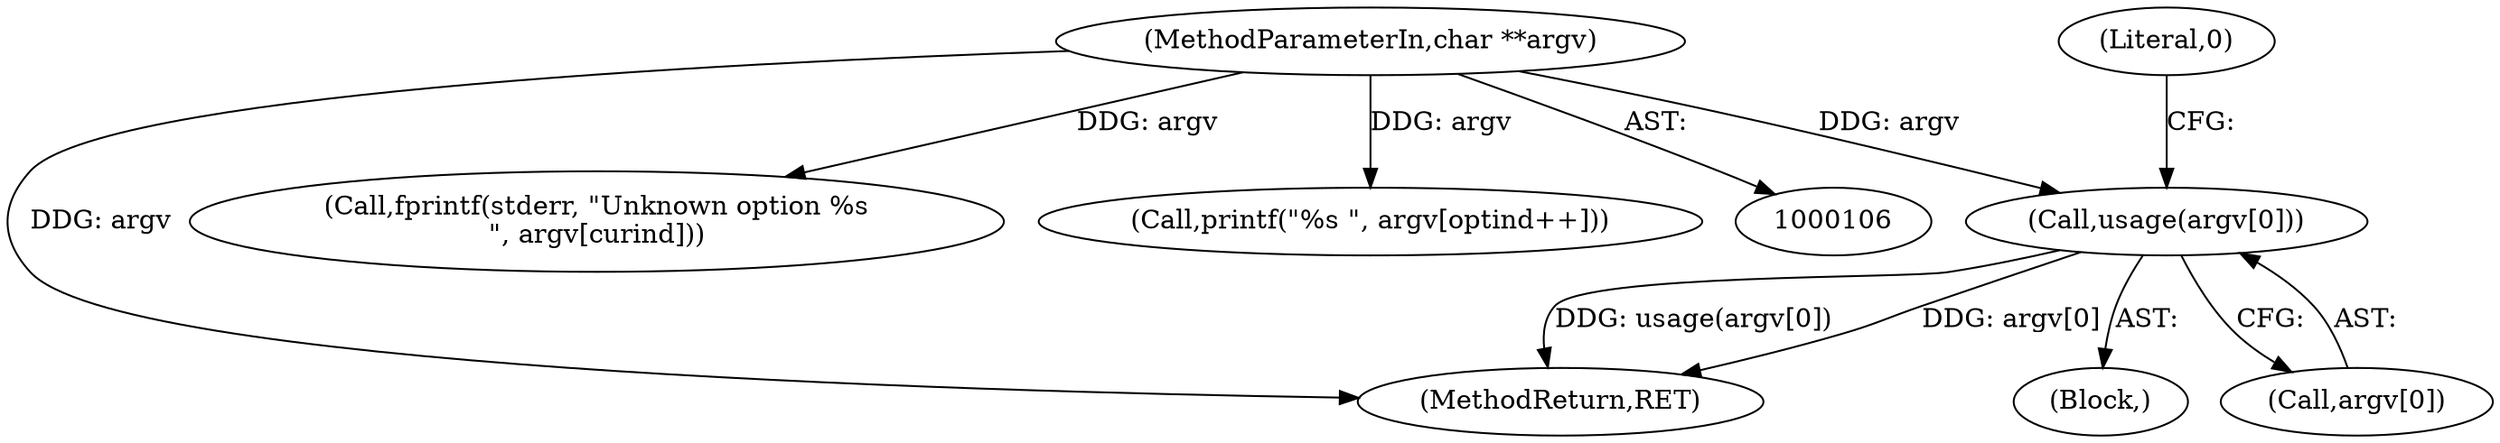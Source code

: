 digraph "0_keepalived_04f2d32871bb3b11d7dc024039952f2fe2750306@array" {
"1000257" [label="(Call,usage(argv[0]))"];
"1000108" [label="(MethodParameterIn,char **argv)"];
"1000747" [label="(MethodReturn,RET)"];
"1000262" [label="(Literal,0)"];
"1000108" [label="(MethodParameterIn,char **argv)"];
"1000257" [label="(Call,usage(argv[0]))"];
"1000195" [label="(Block,)"];
"1000677" [label="(Call,fprintf(stderr, \"Unknown option %s\n\", argv[curind]))"];
"1000258" [label="(Call,argv[0])"];
"1000733" [label="(Call,printf(\"%s \", argv[optind++]))"];
"1000257" -> "1000195"  [label="AST: "];
"1000257" -> "1000258"  [label="CFG: "];
"1000258" -> "1000257"  [label="AST: "];
"1000262" -> "1000257"  [label="CFG: "];
"1000257" -> "1000747"  [label="DDG: argv[0]"];
"1000257" -> "1000747"  [label="DDG: usage(argv[0])"];
"1000108" -> "1000257"  [label="DDG: argv"];
"1000108" -> "1000106"  [label="AST: "];
"1000108" -> "1000747"  [label="DDG: argv"];
"1000108" -> "1000677"  [label="DDG: argv"];
"1000108" -> "1000733"  [label="DDG: argv"];
}
